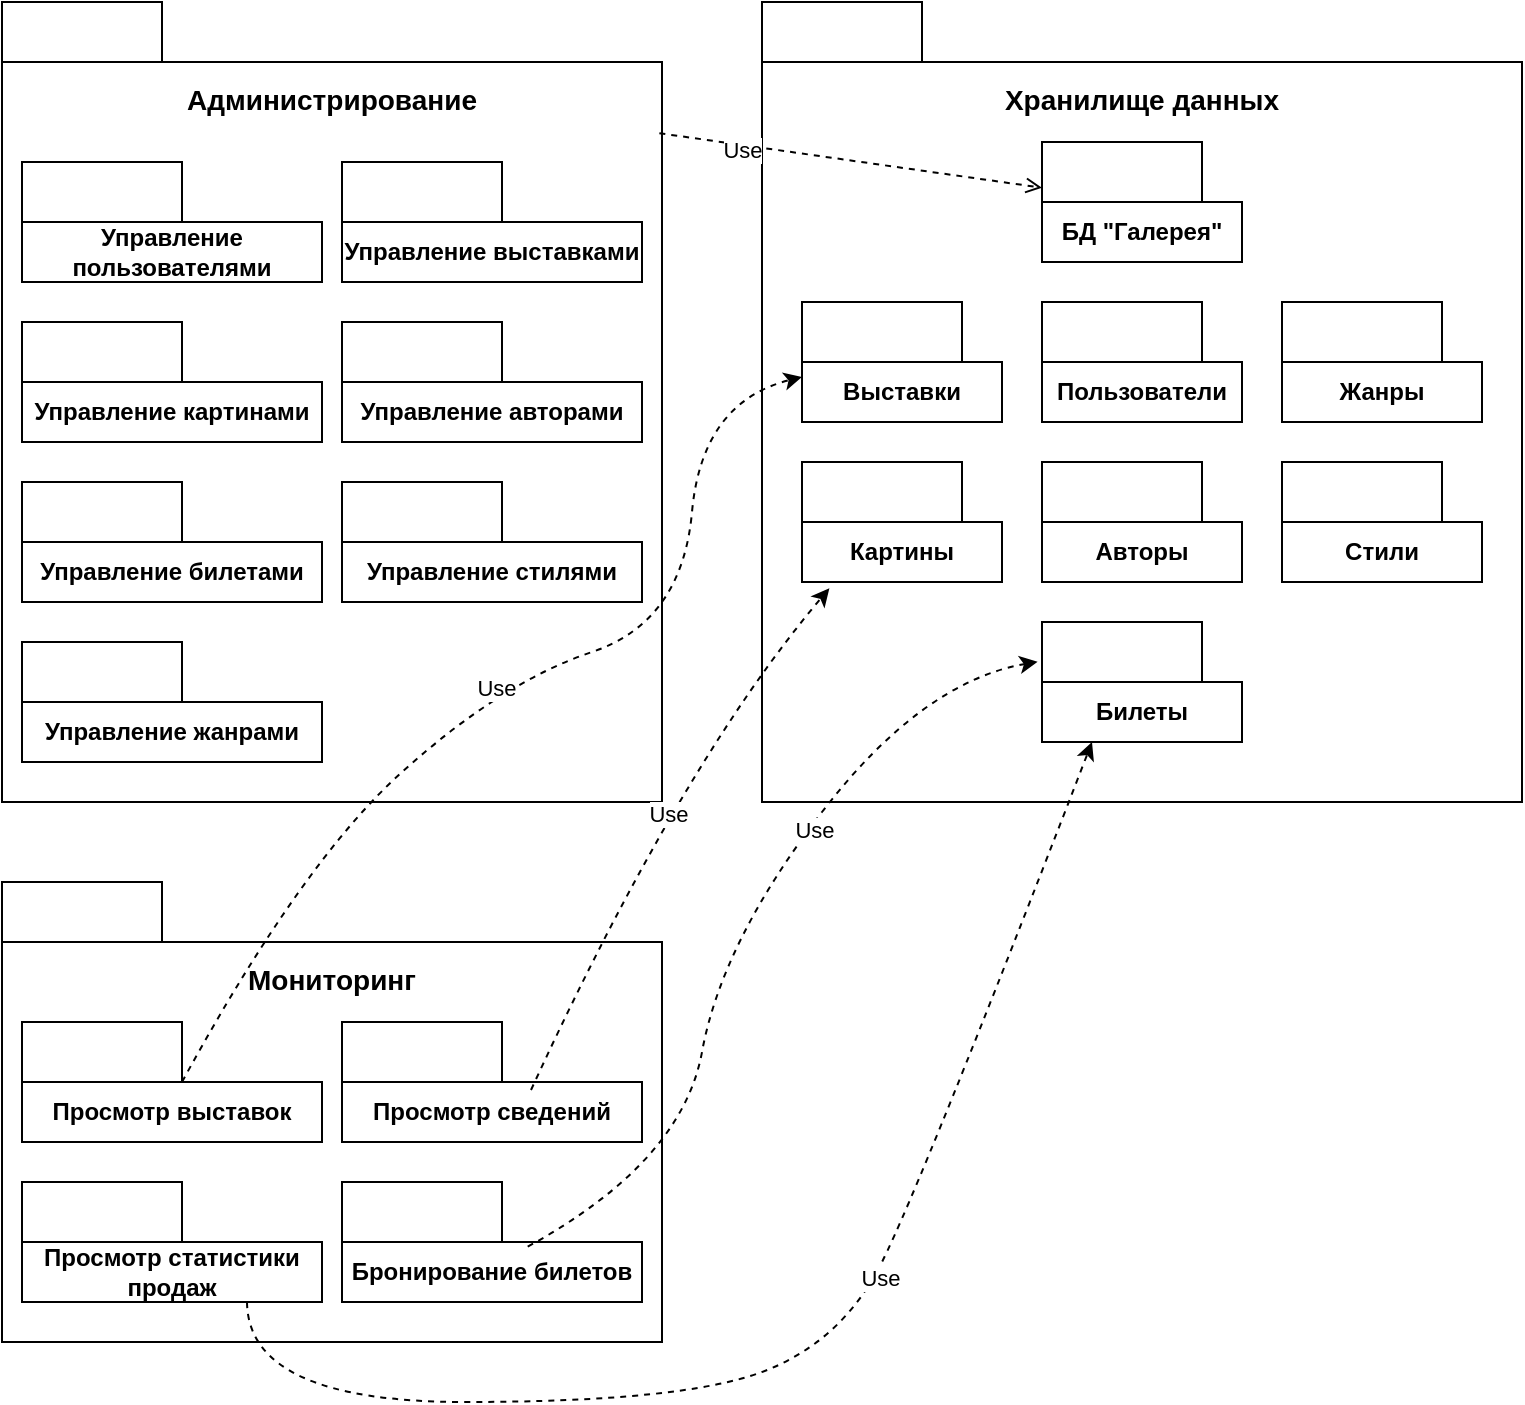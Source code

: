 <mxfile version="27.1.6">
  <diagram name="Page-1" id="0JvqcCsnhCXNbBKoh-t4">
    <mxGraphModel dx="388" dy="661" grid="1" gridSize="10" guides="1" tooltips="1" connect="1" arrows="1" fold="1" page="1" pageScale="1" pageWidth="827" pageHeight="1169" math="0" shadow="0">
      <root>
        <mxCell id="0" />
        <mxCell id="1" parent="0" />
        <mxCell id="m4vNWrdkUcIOSAdlPKEp-1" value="&lt;font style=&quot;font-size: 14px;&quot;&gt;Администрирование&lt;/font&gt;" style="shape=folder;fontStyle=1;tabWidth=80;tabHeight=30;tabPosition=left;html=1;boundedLbl=1;whiteSpace=wrap;verticalAlign=top;fontSize=13;spacing=6;" vertex="1" parent="1">
          <mxGeometry x="40" y="40" width="330" height="400" as="geometry" />
        </mxCell>
        <mxCell id="m4vNWrdkUcIOSAdlPKEp-2" value="Управление пользователями" style="shape=folder;fontStyle=1;tabWidth=80;tabHeight=30;tabPosition=left;html=1;boundedLbl=1;whiteSpace=wrap;" vertex="1" parent="1">
          <mxGeometry x="50" y="120" width="150" height="60" as="geometry" />
        </mxCell>
        <mxCell id="m4vNWrdkUcIOSAdlPKEp-3" value="Управление выставками" style="shape=folder;fontStyle=1;tabWidth=80;tabHeight=30;tabPosition=left;html=1;boundedLbl=1;whiteSpace=wrap;" vertex="1" parent="1">
          <mxGeometry x="210" y="120" width="150" height="60" as="geometry" />
        </mxCell>
        <mxCell id="m4vNWrdkUcIOSAdlPKEp-5" value="Управление картинами" style="shape=folder;fontStyle=1;tabWidth=80;tabHeight=30;tabPosition=left;html=1;boundedLbl=1;whiteSpace=wrap;" vertex="1" parent="1">
          <mxGeometry x="50" y="200" width="150" height="60" as="geometry" />
        </mxCell>
        <mxCell id="m4vNWrdkUcIOSAdlPKEp-6" value="Управление авторами" style="shape=folder;fontStyle=1;tabWidth=80;tabHeight=30;tabPosition=left;html=1;boundedLbl=1;whiteSpace=wrap;" vertex="1" parent="1">
          <mxGeometry x="210" y="200" width="150" height="60" as="geometry" />
        </mxCell>
        <mxCell id="m4vNWrdkUcIOSAdlPKEp-7" value="Управление билетами" style="shape=folder;fontStyle=1;tabWidth=80;tabHeight=30;tabPosition=left;html=1;boundedLbl=1;whiteSpace=wrap;" vertex="1" parent="1">
          <mxGeometry x="50" y="280" width="150" height="60" as="geometry" />
        </mxCell>
        <mxCell id="m4vNWrdkUcIOSAdlPKEp-8" value="Управление стилями" style="shape=folder;fontStyle=1;tabWidth=80;tabHeight=30;tabPosition=left;html=1;boundedLbl=1;whiteSpace=wrap;" vertex="1" parent="1">
          <mxGeometry x="210" y="280" width="150" height="60" as="geometry" />
        </mxCell>
        <mxCell id="m4vNWrdkUcIOSAdlPKEp-9" value="Управление жанрами" style="shape=folder;fontStyle=1;tabWidth=80;tabHeight=30;tabPosition=left;html=1;boundedLbl=1;whiteSpace=wrap;" vertex="1" parent="1">
          <mxGeometry x="50" y="360" width="150" height="60" as="geometry" />
        </mxCell>
        <mxCell id="m4vNWrdkUcIOSAdlPKEp-11" style="edgeStyle=orthogonalEdgeStyle;rounded=0;orthogonalLoop=1;jettySize=auto;html=1;exitX=0.5;exitY=1;exitDx=0;exitDy=0;exitPerimeter=0;" edge="1" parent="1" source="m4vNWrdkUcIOSAdlPKEp-1" target="m4vNWrdkUcIOSAdlPKEp-1">
          <mxGeometry relative="1" as="geometry" />
        </mxCell>
        <mxCell id="m4vNWrdkUcIOSAdlPKEp-12" value="&lt;font style=&quot;font-size: 14px;&quot;&gt;Мониторинг&lt;/font&gt;" style="shape=folder;fontStyle=1;tabWidth=80;tabHeight=30;tabPosition=left;html=1;boundedLbl=1;whiteSpace=wrap;verticalAlign=top;spacing=6;" vertex="1" parent="1">
          <mxGeometry x="40" y="480" width="330" height="230" as="geometry" />
        </mxCell>
        <mxCell id="m4vNWrdkUcIOSAdlPKEp-13" value="Просмотр выставок" style="shape=folder;fontStyle=1;tabWidth=80;tabHeight=30;tabPosition=left;html=1;boundedLbl=1;whiteSpace=wrap;" vertex="1" parent="1">
          <mxGeometry x="50" y="550" width="150" height="60" as="geometry" />
        </mxCell>
        <mxCell id="m4vNWrdkUcIOSAdlPKEp-14" value="Бронирование билетов" style="shape=folder;fontStyle=1;tabWidth=80;tabHeight=30;tabPosition=left;html=1;boundedLbl=1;whiteSpace=wrap;" vertex="1" parent="1">
          <mxGeometry x="210" y="630" width="150" height="60" as="geometry" />
        </mxCell>
        <mxCell id="m4vNWrdkUcIOSAdlPKEp-15" value="Просмотр статистики продаж" style="shape=folder;fontStyle=1;tabWidth=80;tabHeight=30;tabPosition=left;html=1;boundedLbl=1;whiteSpace=wrap;" vertex="1" parent="1">
          <mxGeometry x="50" y="630" width="150" height="60" as="geometry" />
        </mxCell>
        <mxCell id="m4vNWrdkUcIOSAdlPKEp-16" value="Просмотр сведений" style="shape=folder;fontStyle=1;tabWidth=80;tabHeight=30;tabPosition=left;html=1;boundedLbl=1;whiteSpace=wrap;" vertex="1" parent="1">
          <mxGeometry x="210" y="550" width="150" height="60" as="geometry" />
        </mxCell>
        <mxCell id="m4vNWrdkUcIOSAdlPKEp-17" value="Хранилище данных" style="shape=folder;fontStyle=1;tabWidth=80;tabHeight=30;tabPosition=left;html=1;boundedLbl=1;whiteSpace=wrap;verticalAlign=top;fontSize=14;spacing=6;" vertex="1" parent="1">
          <mxGeometry x="420" y="40" width="380" height="400" as="geometry" />
        </mxCell>
        <mxCell id="m4vNWrdkUcIOSAdlPKEp-18" value="БД &quot;Галерея&quot;" style="shape=folder;fontStyle=1;tabWidth=80;tabHeight=30;tabPosition=left;html=1;boundedLbl=1;whiteSpace=wrap;" vertex="1" parent="1">
          <mxGeometry x="560" y="110" width="100" height="60" as="geometry" />
        </mxCell>
        <mxCell id="m4vNWrdkUcIOSAdlPKEp-19" value="Выставки" style="shape=folder;fontStyle=1;tabWidth=80;tabHeight=30;tabPosition=left;html=1;boundedLbl=1;whiteSpace=wrap;" vertex="1" parent="1">
          <mxGeometry x="440" y="190" width="100" height="60" as="geometry" />
        </mxCell>
        <mxCell id="m4vNWrdkUcIOSAdlPKEp-21" value="Картины" style="shape=folder;fontStyle=1;tabWidth=80;tabHeight=30;tabPosition=left;html=1;boundedLbl=1;whiteSpace=wrap;" vertex="1" parent="1">
          <mxGeometry x="440" y="270" width="100" height="60" as="geometry" />
        </mxCell>
        <mxCell id="m4vNWrdkUcIOSAdlPKEp-22" value="Билеты" style="shape=folder;fontStyle=1;tabWidth=80;tabHeight=30;tabPosition=left;html=1;boundedLbl=1;whiteSpace=wrap;" vertex="1" parent="1">
          <mxGeometry x="560" y="350" width="100" height="60" as="geometry" />
        </mxCell>
        <mxCell id="m4vNWrdkUcIOSAdlPKEp-23" value="Пользователи" style="shape=folder;fontStyle=1;tabWidth=80;tabHeight=30;tabPosition=left;html=1;boundedLbl=1;whiteSpace=wrap;" vertex="1" parent="1">
          <mxGeometry x="560" y="190" width="100" height="60" as="geometry" />
        </mxCell>
        <mxCell id="m4vNWrdkUcIOSAdlPKEp-24" value="Авторы" style="shape=folder;fontStyle=1;tabWidth=80;tabHeight=30;tabPosition=left;html=1;boundedLbl=1;whiteSpace=wrap;" vertex="1" parent="1">
          <mxGeometry x="560" y="270" width="100" height="60" as="geometry" />
        </mxCell>
        <mxCell id="m4vNWrdkUcIOSAdlPKEp-25" value="Стили" style="shape=folder;fontStyle=1;tabWidth=80;tabHeight=30;tabPosition=left;html=1;boundedLbl=1;whiteSpace=wrap;" vertex="1" parent="1">
          <mxGeometry x="680" y="270" width="100" height="60" as="geometry" />
        </mxCell>
        <mxCell id="m4vNWrdkUcIOSAdlPKEp-26" value="Жанры" style="shape=folder;fontStyle=1;tabWidth=80;tabHeight=30;tabPosition=left;html=1;boundedLbl=1;whiteSpace=wrap;" vertex="1" parent="1">
          <mxGeometry x="680" y="190" width="100" height="60" as="geometry" />
        </mxCell>
        <mxCell id="m4vNWrdkUcIOSAdlPKEp-29" value="" style="html=1;verticalAlign=bottom;labelBackgroundColor=none;endArrow=open;endFill=0;dashed=1;rounded=0;exitX=0.996;exitY=0.164;exitDx=0;exitDy=0;exitPerimeter=0;" edge="1" parent="1" source="m4vNWrdkUcIOSAdlPKEp-1" target="m4vNWrdkUcIOSAdlPKEp-18">
          <mxGeometry width="160" relative="1" as="geometry">
            <mxPoint x="360" y="120" as="sourcePoint" />
            <mxPoint x="520" y="120" as="targetPoint" />
          </mxGeometry>
        </mxCell>
        <mxCell id="m4vNWrdkUcIOSAdlPKEp-44" value="Use" style="edgeLabel;html=1;align=center;verticalAlign=middle;resizable=0;points=[];" vertex="1" connectable="0" parent="m4vNWrdkUcIOSAdlPKEp-29">
          <mxGeometry x="-0.571" y="-2" relative="1" as="geometry">
            <mxPoint as="offset" />
          </mxGeometry>
        </mxCell>
        <mxCell id="m4vNWrdkUcIOSAdlPKEp-36" value="" style="curved=1;endArrow=classic;html=1;rounded=0;entryX=0;entryY=0;entryDx=0;entryDy=37.5;entryPerimeter=0;shadow=0;dashed=1;exitX=0;exitY=0;exitDx=80;exitDy=30;exitPerimeter=0;" edge="1" parent="1" source="m4vNWrdkUcIOSAdlPKEp-13" target="m4vNWrdkUcIOSAdlPKEp-19">
          <mxGeometry width="50" height="50" relative="1" as="geometry">
            <mxPoint x="143" y="550" as="sourcePoint" />
            <mxPoint x="380" y="480" as="targetPoint" />
            <Array as="points">
              <mxPoint x="190" y="470" />
              <mxPoint x="290" y="380" />
              <mxPoint x="380" y="350" />
              <mxPoint x="390" y="240" />
            </Array>
          </mxGeometry>
        </mxCell>
        <mxCell id="m4vNWrdkUcIOSAdlPKEp-37" value="Use" style="edgeLabel;html=1;align=center;verticalAlign=middle;resizable=0;points=[];" vertex="1" connectable="0" parent="m4vNWrdkUcIOSAdlPKEp-36">
          <mxGeometry x="-0.009" relative="1" as="geometry">
            <mxPoint as="offset" />
          </mxGeometry>
        </mxCell>
        <mxCell id="m4vNWrdkUcIOSAdlPKEp-38" value="" style="curved=1;endArrow=classic;html=1;rounded=0;exitX=0.63;exitY=0.567;exitDx=0;exitDy=0;exitPerimeter=0;entryX=0.137;entryY=1.053;entryDx=0;entryDy=0;entryPerimeter=0;dashed=1;" edge="1" parent="1" source="m4vNWrdkUcIOSAdlPKEp-16" target="m4vNWrdkUcIOSAdlPKEp-21">
          <mxGeometry width="50" height="50" relative="1" as="geometry">
            <mxPoint x="420" y="530" as="sourcePoint" />
            <mxPoint x="470" y="480" as="targetPoint" />
            <Array as="points">
              <mxPoint x="380" y="420" />
            </Array>
          </mxGeometry>
        </mxCell>
        <mxCell id="m4vNWrdkUcIOSAdlPKEp-39" value="Use" style="edgeLabel;html=1;align=center;verticalAlign=middle;resizable=0;points=[];" vertex="1" connectable="0" parent="m4vNWrdkUcIOSAdlPKEp-38">
          <mxGeometry x="0.048" y="-4" relative="1" as="geometry">
            <mxPoint as="offset" />
          </mxGeometry>
        </mxCell>
        <mxCell id="m4vNWrdkUcIOSAdlPKEp-40" value="" style="curved=1;endArrow=classic;html=1;rounded=0;exitX=0.619;exitY=0.539;exitDx=0;exitDy=0;exitPerimeter=0;entryX=-0.022;entryY=0.331;entryDx=0;entryDy=0;entryPerimeter=0;dashed=1;" edge="1" parent="1" source="m4vNWrdkUcIOSAdlPKEp-14" target="m4vNWrdkUcIOSAdlPKEp-22">
          <mxGeometry width="50" height="50" relative="1" as="geometry">
            <mxPoint x="470" y="590" as="sourcePoint" />
            <mxPoint x="520" y="540" as="targetPoint" />
            <Array as="points">
              <mxPoint x="380" y="620" />
              <mxPoint x="400" y="510" />
              <mxPoint x="500" y="380" />
            </Array>
          </mxGeometry>
        </mxCell>
        <mxCell id="m4vNWrdkUcIOSAdlPKEp-41" value="Use" style="edgeLabel;html=1;align=center;verticalAlign=middle;resizable=0;points=[];" vertex="1" connectable="0" parent="m4vNWrdkUcIOSAdlPKEp-40">
          <mxGeometry x="0.289" y="-2" relative="1" as="geometry">
            <mxPoint as="offset" />
          </mxGeometry>
        </mxCell>
        <mxCell id="m4vNWrdkUcIOSAdlPKEp-42" value="" style="curved=1;endArrow=classic;html=1;rounded=0;exitX=0.75;exitY=1;exitDx=0;exitDy=0;exitPerimeter=0;entryX=0.25;entryY=1;entryDx=0;entryDy=0;entryPerimeter=0;dashed=1;" edge="1" parent="1" source="m4vNWrdkUcIOSAdlPKEp-15" target="m4vNWrdkUcIOSAdlPKEp-22">
          <mxGeometry width="50" height="50" relative="1" as="geometry">
            <mxPoint x="400" y="740" as="sourcePoint" />
            <mxPoint x="450" y="690" as="targetPoint" />
            <Array as="points">
              <mxPoint x="163" y="740" />
              <mxPoint x="380" y="740" />
              <mxPoint x="460" y="710" />
              <mxPoint x="500" y="630" />
            </Array>
          </mxGeometry>
        </mxCell>
        <mxCell id="m4vNWrdkUcIOSAdlPKEp-43" value="Use" style="edgeLabel;html=1;align=center;verticalAlign=middle;resizable=0;points=[];" vertex="1" connectable="0" parent="m4vNWrdkUcIOSAdlPKEp-42">
          <mxGeometry x="0.151" y="-2" relative="1" as="geometry">
            <mxPoint as="offset" />
          </mxGeometry>
        </mxCell>
      </root>
    </mxGraphModel>
  </diagram>
</mxfile>
